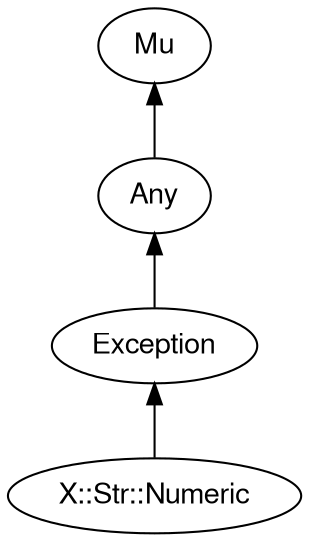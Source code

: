 digraph "perl6-type-graph" {
    rankdir=BT;
    splines=polyline;
    overlap=false; 
    // Types
    "X::Str::Numeric" [color="#000000", fontcolor="#000000", href="/type/X::Str::Numeric", fontname="FreeSans"];
    "Mu" [color="#000000", fontcolor="#000000", href="/type/Mu", fontname="FreeSans"];
    "Any" [color="#000000", fontcolor="#000000", href="/type/Any", fontname="FreeSans"];
    "Exception" [color="#000000", fontcolor="#000000", href="/type/Exception", fontname="FreeSans"];

    // Superclasses
    "X::Str::Numeric" -> "Exception" [color="#000000"];
    "Any" -> "Mu" [color="#000000"];
    "Exception" -> "Any" [color="#000000"];

    // Roles
}
